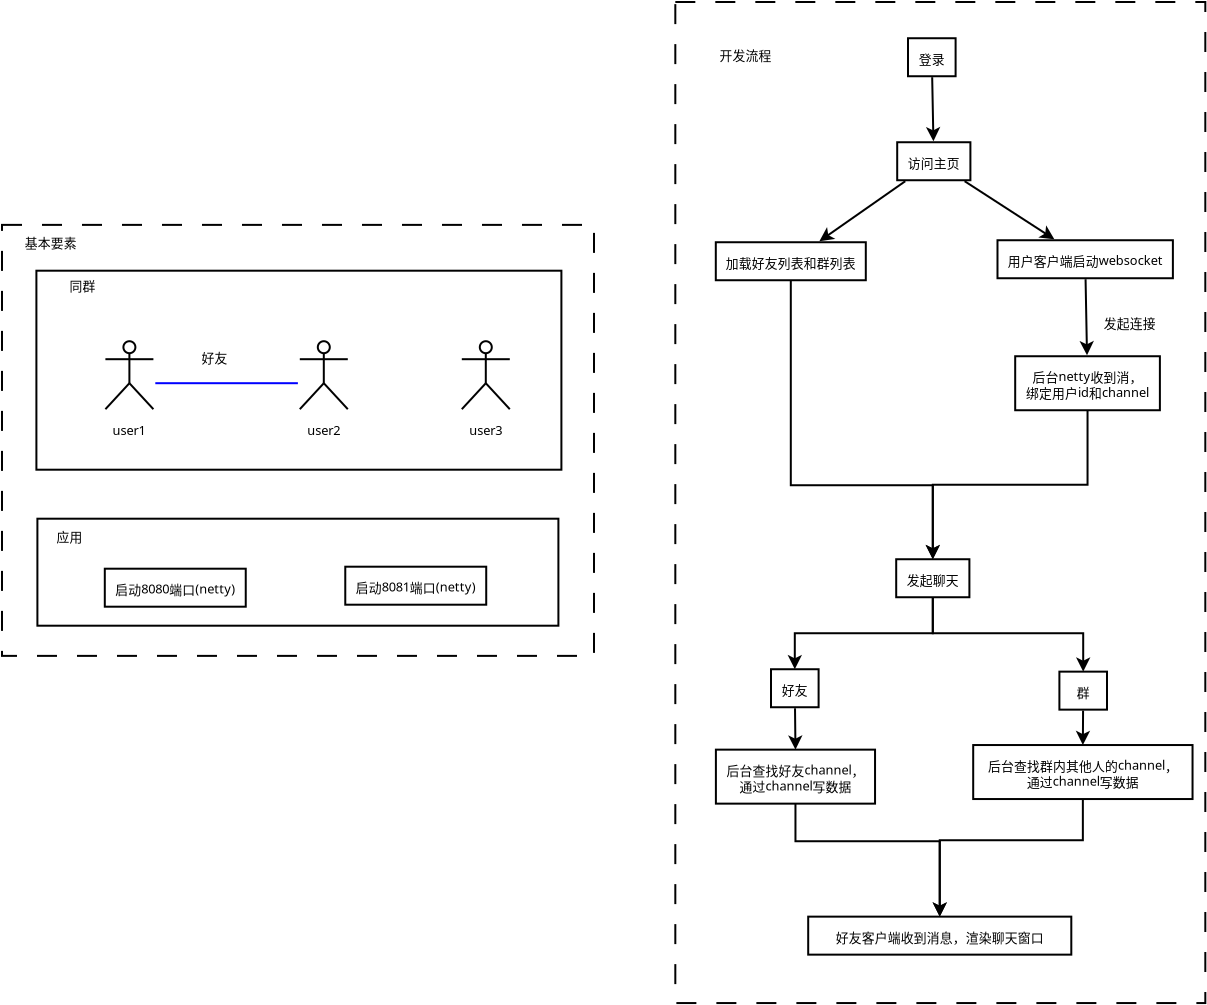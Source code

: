 <?xml version="1.0" encoding="UTF-8"?>
<dia:diagram xmlns:dia="http://www.lysator.liu.se/~alla/dia/">
  <dia:layer name="背景" visible="true" active="true">
    <dia:group>
      <dia:object type="Standard - Box" version="0" id="O0">
        <dia:attribute name="obj_pos">
          <dia:point val="14.78,3.509"/>
        </dia:attribute>
        <dia:attribute name="obj_bb">
          <dia:rectangle val="14.729,3.459;44.429,25.109"/>
        </dia:attribute>
        <dia:attribute name="elem_corner">
          <dia:point val="14.78,3.509"/>
        </dia:attribute>
        <dia:attribute name="elem_width">
          <dia:real val="29.6"/>
        </dia:attribute>
        <dia:attribute name="elem_height">
          <dia:real val="21.55"/>
        </dia:attribute>
        <dia:attribute name="border_width">
          <dia:real val="0.1"/>
        </dia:attribute>
        <dia:attribute name="show_background">
          <dia:boolean val="false"/>
        </dia:attribute>
        <dia:attribute name="line_style">
          <dia:enum val="1"/>
        </dia:attribute>
      </dia:object>
      <dia:group>
        <dia:object type="Standard - Box" version="0" id="O1">
          <dia:attribute name="obj_pos">
            <dia:point val="16.5,5.8"/>
          </dia:attribute>
          <dia:attribute name="obj_bb">
            <dia:rectangle val="16.45,5.75;42.8,15.8"/>
          </dia:attribute>
          <dia:attribute name="elem_corner">
            <dia:point val="16.5,5.8"/>
          </dia:attribute>
          <dia:attribute name="elem_width">
            <dia:real val="26.25"/>
          </dia:attribute>
          <dia:attribute name="elem_height">
            <dia:real val="9.95"/>
          </dia:attribute>
          <dia:attribute name="border_width">
            <dia:real val="0.1"/>
          </dia:attribute>
          <dia:attribute name="show_background">
            <dia:boolean val="false"/>
          </dia:attribute>
        </dia:object>
        <dia:object type="UML - Actor" version="0" id="O2">
          <dia:attribute name="obj_pos">
            <dia:point val="21.15,11.425"/>
          </dia:attribute>
          <dia:attribute name="obj_bb">
            <dia:rectangle val="19.85,8.675;22.45,14.175"/>
          </dia:attribute>
          <dia:attribute name="meta">
            <dia:composite type="dict"/>
          </dia:attribute>
          <dia:attribute name="elem_corner">
            <dia:point val="19.9,8.725"/>
          </dia:attribute>
          <dia:attribute name="elem_width">
            <dia:real val="2.5"/>
          </dia:attribute>
          <dia:attribute name="elem_height">
            <dia:real val="5.4"/>
          </dia:attribute>
          <dia:attribute name="line_width">
            <dia:real val="0.1"/>
          </dia:attribute>
          <dia:attribute name="line_colour">
            <dia:color val="#000000"/>
          </dia:attribute>
          <dia:attribute name="fill_colour">
            <dia:color val="#ffffff"/>
          </dia:attribute>
          <dia:attribute name="text">
            <dia:composite type="text">
              <dia:attribute name="string">
                <dia:string>#user1#</dia:string>
              </dia:attribute>
              <dia:attribute name="font">
                <dia:font family="sans" style="0" name="Helvetica"/>
              </dia:attribute>
              <dia:attribute name="height">
                <dia:real val="0.8"/>
              </dia:attribute>
              <dia:attribute name="pos">
                <dia:point val="21.15,13.965"/>
              </dia:attribute>
              <dia:attribute name="color">
                <dia:color val="#000000"/>
              </dia:attribute>
              <dia:attribute name="alignment">
                <dia:enum val="1"/>
              </dia:attribute>
            </dia:composite>
          </dia:attribute>
        </dia:object>
        <dia:object type="UML - Actor" version="0" id="O3">
          <dia:attribute name="obj_pos">
            <dia:point val="30.87,11.425"/>
          </dia:attribute>
          <dia:attribute name="obj_bb">
            <dia:rectangle val="29.57,8.675;32.17,14.175"/>
          </dia:attribute>
          <dia:attribute name="meta">
            <dia:composite type="dict"/>
          </dia:attribute>
          <dia:attribute name="elem_corner">
            <dia:point val="29.62,8.725"/>
          </dia:attribute>
          <dia:attribute name="elem_width">
            <dia:real val="2.5"/>
          </dia:attribute>
          <dia:attribute name="elem_height">
            <dia:real val="5.4"/>
          </dia:attribute>
          <dia:attribute name="line_width">
            <dia:real val="0.1"/>
          </dia:attribute>
          <dia:attribute name="line_colour">
            <dia:color val="#000000"/>
          </dia:attribute>
          <dia:attribute name="fill_colour">
            <dia:color val="#ffffff"/>
          </dia:attribute>
          <dia:attribute name="text">
            <dia:composite type="text">
              <dia:attribute name="string">
                <dia:string>#user2#</dia:string>
              </dia:attribute>
              <dia:attribute name="font">
                <dia:font family="sans" style="0" name="Helvetica"/>
              </dia:attribute>
              <dia:attribute name="height">
                <dia:real val="0.8"/>
              </dia:attribute>
              <dia:attribute name="pos">
                <dia:point val="30.87,13.965"/>
              </dia:attribute>
              <dia:attribute name="color">
                <dia:color val="#000000"/>
              </dia:attribute>
              <dia:attribute name="alignment">
                <dia:enum val="1"/>
              </dia:attribute>
            </dia:composite>
          </dia:attribute>
        </dia:object>
        <dia:object type="UML - Actor" version="0" id="O4">
          <dia:attribute name="obj_pos">
            <dia:point val="38.97,11.425"/>
          </dia:attribute>
          <dia:attribute name="obj_bb">
            <dia:rectangle val="37.67,8.675;40.27,14.175"/>
          </dia:attribute>
          <dia:attribute name="meta">
            <dia:composite type="dict"/>
          </dia:attribute>
          <dia:attribute name="elem_corner">
            <dia:point val="37.72,8.725"/>
          </dia:attribute>
          <dia:attribute name="elem_width">
            <dia:real val="2.5"/>
          </dia:attribute>
          <dia:attribute name="elem_height">
            <dia:real val="5.4"/>
          </dia:attribute>
          <dia:attribute name="line_width">
            <dia:real val="0.1"/>
          </dia:attribute>
          <dia:attribute name="line_colour">
            <dia:color val="#000000"/>
          </dia:attribute>
          <dia:attribute name="fill_colour">
            <dia:color val="#ffffff"/>
          </dia:attribute>
          <dia:attribute name="text">
            <dia:composite type="text">
              <dia:attribute name="string">
                <dia:string>#user3#</dia:string>
              </dia:attribute>
              <dia:attribute name="font">
                <dia:font family="sans" style="0" name="Helvetica"/>
              </dia:attribute>
              <dia:attribute name="height">
                <dia:real val="0.8"/>
              </dia:attribute>
              <dia:attribute name="pos">
                <dia:point val="38.97,13.965"/>
              </dia:attribute>
              <dia:attribute name="color">
                <dia:color val="#000000"/>
              </dia:attribute>
              <dia:attribute name="alignment">
                <dia:enum val="1"/>
              </dia:attribute>
            </dia:composite>
          </dia:attribute>
        </dia:object>
        <dia:object type="Standard - Line" version="0" id="O5">
          <dia:attribute name="obj_pos">
            <dia:point val="22.446,11.425"/>
          </dia:attribute>
          <dia:attribute name="obj_bb">
            <dia:rectangle val="22.396,11.375;29.624,11.475"/>
          </dia:attribute>
          <dia:attribute name="conn_endpoints">
            <dia:point val="22.446,11.425"/>
            <dia:point val="29.574,11.425"/>
          </dia:attribute>
          <dia:attribute name="numcp">
            <dia:int val="1"/>
          </dia:attribute>
          <dia:attribute name="line_color">
            <dia:color val="#0000ff"/>
          </dia:attribute>
          <dia:connections>
            <dia:connection handle="0" to="O2" connection="8"/>
            <dia:connection handle="1" to="O3" connection="8"/>
          </dia:connections>
        </dia:object>
        <dia:object type="Standard - Text" version="1" id="O6">
          <dia:attribute name="obj_pos">
            <dia:point val="24.75,10.4"/>
          </dia:attribute>
          <dia:attribute name="obj_bb">
            <dia:rectangle val="24.75,9.85;26.03,10.49"/>
          </dia:attribute>
          <dia:attribute name="text">
            <dia:composite type="text">
              <dia:attribute name="string">
                <dia:string>#好友#</dia:string>
              </dia:attribute>
              <dia:attribute name="font">
                <dia:font family="sans" style="0" name="Helvetica"/>
              </dia:attribute>
              <dia:attribute name="height">
                <dia:real val="0.8"/>
              </dia:attribute>
              <dia:attribute name="pos">
                <dia:point val="24.75,10.4"/>
              </dia:attribute>
              <dia:attribute name="color">
                <dia:color val="#000000"/>
              </dia:attribute>
              <dia:attribute name="alignment">
                <dia:enum val="0"/>
              </dia:attribute>
            </dia:composite>
          </dia:attribute>
          <dia:attribute name="valign">
            <dia:enum val="3"/>
          </dia:attribute>
        </dia:object>
        <dia:object type="Standard - Text" version="1" id="O7">
          <dia:attribute name="obj_pos">
            <dia:point val="18.15,6.8"/>
          </dia:attribute>
          <dia:attribute name="obj_bb">
            <dia:rectangle val="18.15,6.25;19.43,6.89"/>
          </dia:attribute>
          <dia:attribute name="text">
            <dia:composite type="text">
              <dia:attribute name="string">
                <dia:string>#同群#</dia:string>
              </dia:attribute>
              <dia:attribute name="font">
                <dia:font family="sans" style="0" name="Helvetica"/>
              </dia:attribute>
              <dia:attribute name="height">
                <dia:real val="0.8"/>
              </dia:attribute>
              <dia:attribute name="pos">
                <dia:point val="18.15,6.8"/>
              </dia:attribute>
              <dia:attribute name="color">
                <dia:color val="#000000"/>
              </dia:attribute>
              <dia:attribute name="alignment">
                <dia:enum val="0"/>
              </dia:attribute>
            </dia:composite>
          </dia:attribute>
          <dia:attribute name="valign">
            <dia:enum val="3"/>
          </dia:attribute>
        </dia:object>
        <dia:group>
          <dia:object type="Standard - Box" version="0" id="O8">
            <dia:attribute name="obj_pos">
              <dia:point val="16.55,18.2"/>
            </dia:attribute>
            <dia:attribute name="obj_bb">
              <dia:rectangle val="16.5,18.15;42.65,23.6"/>
            </dia:attribute>
            <dia:attribute name="elem_corner">
              <dia:point val="16.55,18.2"/>
            </dia:attribute>
            <dia:attribute name="elem_width">
              <dia:real val="26.05"/>
            </dia:attribute>
            <dia:attribute name="elem_height">
              <dia:real val="5.35"/>
            </dia:attribute>
            <dia:attribute name="border_width">
              <dia:real val="0.1"/>
            </dia:attribute>
            <dia:attribute name="show_background">
              <dia:boolean val="false"/>
            </dia:attribute>
          </dia:object>
          <dia:object type="Flowchart - Box" version="0" id="O9">
            <dia:attribute name="obj_pos">
              <dia:point val="19.946,20.7"/>
            </dia:attribute>
            <dia:attribute name="obj_bb">
              <dia:rectangle val="19.896,20.65;26.991,22.65"/>
            </dia:attribute>
            <dia:attribute name="elem_corner">
              <dia:point val="19.946,20.7"/>
            </dia:attribute>
            <dia:attribute name="elem_width">
              <dia:real val="6.995"/>
            </dia:attribute>
            <dia:attribute name="elem_height">
              <dia:real val="1.9"/>
            </dia:attribute>
            <dia:attribute name="show_background">
              <dia:boolean val="true"/>
            </dia:attribute>
            <dia:attribute name="padding">
              <dia:real val="0.5"/>
            </dia:attribute>
            <dia:attribute name="text">
              <dia:composite type="text">
                <dia:attribute name="string">
                  <dia:string>#启动8080端口(netty)#</dia:string>
                </dia:attribute>
                <dia:attribute name="font">
                  <dia:font family="sans" style="0" name="Helvetica"/>
                </dia:attribute>
                <dia:attribute name="height">
                  <dia:real val="0.8"/>
                </dia:attribute>
                <dia:attribute name="pos">
                  <dia:point val="23.444,21.89"/>
                </dia:attribute>
                <dia:attribute name="color">
                  <dia:color val="#000000"/>
                </dia:attribute>
                <dia:attribute name="alignment">
                  <dia:enum val="1"/>
                </dia:attribute>
              </dia:composite>
            </dia:attribute>
          </dia:object>
          <dia:object type="Flowchart - Box" version="0" id="O10">
            <dia:attribute name="obj_pos">
              <dia:point val="31.97,20.6"/>
            </dia:attribute>
            <dia:attribute name="obj_bb">
              <dia:rectangle val="31.92,20.55;39.015,22.55"/>
            </dia:attribute>
            <dia:attribute name="elem_corner">
              <dia:point val="31.97,20.6"/>
            </dia:attribute>
            <dia:attribute name="elem_width">
              <dia:real val="6.995"/>
            </dia:attribute>
            <dia:attribute name="elem_height">
              <dia:real val="1.9"/>
            </dia:attribute>
            <dia:attribute name="show_background">
              <dia:boolean val="true"/>
            </dia:attribute>
            <dia:attribute name="padding">
              <dia:real val="0.5"/>
            </dia:attribute>
            <dia:attribute name="text">
              <dia:composite type="text">
                <dia:attribute name="string">
                  <dia:string>#启动8081端口(netty)#</dia:string>
                </dia:attribute>
                <dia:attribute name="font">
                  <dia:font family="sans" style="0" name="Helvetica"/>
                </dia:attribute>
                <dia:attribute name="height">
                  <dia:real val="0.8"/>
                </dia:attribute>
                <dia:attribute name="pos">
                  <dia:point val="35.468,21.79"/>
                </dia:attribute>
                <dia:attribute name="color">
                  <dia:color val="#000000"/>
                </dia:attribute>
                <dia:attribute name="alignment">
                  <dia:enum val="1"/>
                </dia:attribute>
              </dia:composite>
            </dia:attribute>
          </dia:object>
          <dia:object type="Standard - Text" version="1" id="O11">
            <dia:attribute name="obj_pos">
              <dia:point val="17.5,19.35"/>
            </dia:attribute>
            <dia:attribute name="obj_bb">
              <dia:rectangle val="17.5,18.8;18.78,19.44"/>
            </dia:attribute>
            <dia:attribute name="text">
              <dia:composite type="text">
                <dia:attribute name="string">
                  <dia:string>#应用#</dia:string>
                </dia:attribute>
                <dia:attribute name="font">
                  <dia:font family="sans" style="0" name="Helvetica"/>
                </dia:attribute>
                <dia:attribute name="height">
                  <dia:real val="0.8"/>
                </dia:attribute>
                <dia:attribute name="pos">
                  <dia:point val="17.5,19.35"/>
                </dia:attribute>
                <dia:attribute name="color">
                  <dia:color val="#000000"/>
                </dia:attribute>
                <dia:attribute name="alignment">
                  <dia:enum val="0"/>
                </dia:attribute>
              </dia:composite>
            </dia:attribute>
            <dia:attribute name="valign">
              <dia:enum val="3"/>
            </dia:attribute>
          </dia:object>
        </dia:group>
        <dia:object type="Standard - Text" version="1" id="O12">
          <dia:attribute name="obj_pos">
            <dia:point val="15.92,4.65"/>
          </dia:attribute>
          <dia:attribute name="obj_bb">
            <dia:rectangle val="15.92,4.1;18.48,4.74"/>
          </dia:attribute>
          <dia:attribute name="text">
            <dia:composite type="text">
              <dia:attribute name="string">
                <dia:string>#基本要素#</dia:string>
              </dia:attribute>
              <dia:attribute name="font">
                <dia:font family="sans" style="0" name="Helvetica"/>
              </dia:attribute>
              <dia:attribute name="height">
                <dia:real val="0.8"/>
              </dia:attribute>
              <dia:attribute name="pos">
                <dia:point val="15.92,4.65"/>
              </dia:attribute>
              <dia:attribute name="color">
                <dia:color val="#000000"/>
              </dia:attribute>
              <dia:attribute name="alignment">
                <dia:enum val="0"/>
              </dia:attribute>
            </dia:composite>
          </dia:attribute>
          <dia:attribute name="valign">
            <dia:enum val="3"/>
          </dia:attribute>
        </dia:object>
      </dia:group>
    </dia:group>
    <dia:group>
      <dia:object type="Standard - Box" version="0" id="O13">
        <dia:attribute name="obj_pos">
          <dia:point val="48.446,-7.635"/>
        </dia:attribute>
        <dia:attribute name="obj_bb">
          <dia:rectangle val="48.396,-7.685;74.996,42.468"/>
        </dia:attribute>
        <dia:attribute name="elem_corner">
          <dia:point val="48.446,-7.635"/>
        </dia:attribute>
        <dia:attribute name="elem_width">
          <dia:real val="26.5"/>
        </dia:attribute>
        <dia:attribute name="elem_height">
          <dia:real val="50.053"/>
        </dia:attribute>
        <dia:attribute name="border_width">
          <dia:real val="0.1"/>
        </dia:attribute>
        <dia:attribute name="show_background">
          <dia:boolean val="true"/>
        </dia:attribute>
        <dia:attribute name="line_style">
          <dia:enum val="1"/>
        </dia:attribute>
      </dia:object>
      <dia:group>
        <dia:object type="Flowchart - Box" version="0" id="O14">
          <dia:attribute name="obj_pos">
            <dia:point val="60.08,-5.823"/>
          </dia:attribute>
          <dia:attribute name="obj_bb">
            <dia:rectangle val="60.03,-5.873;62.51,-3.873"/>
          </dia:attribute>
          <dia:attribute name="elem_corner">
            <dia:point val="60.08,-5.823"/>
          </dia:attribute>
          <dia:attribute name="elem_width">
            <dia:real val="2.38"/>
          </dia:attribute>
          <dia:attribute name="elem_height">
            <dia:real val="1.9"/>
          </dia:attribute>
          <dia:attribute name="show_background">
            <dia:boolean val="true"/>
          </dia:attribute>
          <dia:attribute name="padding">
            <dia:real val="0.5"/>
          </dia:attribute>
          <dia:attribute name="text">
            <dia:composite type="text">
              <dia:attribute name="string">
                <dia:string>#登录#</dia:string>
              </dia:attribute>
              <dia:attribute name="font">
                <dia:font family="sans" style="0" name="Helvetica"/>
              </dia:attribute>
              <dia:attribute name="height">
                <dia:real val="0.8"/>
              </dia:attribute>
              <dia:attribute name="pos">
                <dia:point val="61.27,-4.723"/>
              </dia:attribute>
              <dia:attribute name="color">
                <dia:color val="#000000"/>
              </dia:attribute>
              <dia:attribute name="alignment">
                <dia:enum val="1"/>
              </dia:attribute>
            </dia:composite>
          </dia:attribute>
        </dia:object>
        <dia:object type="Flowchart - Box" version="0" id="O15">
          <dia:attribute name="obj_pos">
            <dia:point val="59.54,-0.623"/>
          </dia:attribute>
          <dia:attribute name="obj_bb">
            <dia:rectangle val="59.49,-0.673;63.25,1.327"/>
          </dia:attribute>
          <dia:attribute name="elem_corner">
            <dia:point val="59.54,-0.623"/>
          </dia:attribute>
          <dia:attribute name="elem_width">
            <dia:real val="3.66"/>
          </dia:attribute>
          <dia:attribute name="elem_height">
            <dia:real val="1.9"/>
          </dia:attribute>
          <dia:attribute name="show_background">
            <dia:boolean val="true"/>
          </dia:attribute>
          <dia:attribute name="padding">
            <dia:real val="0.5"/>
          </dia:attribute>
          <dia:attribute name="text">
            <dia:composite type="text">
              <dia:attribute name="string">
                <dia:string>#访问主页#</dia:string>
              </dia:attribute>
              <dia:attribute name="font">
                <dia:font family="sans" style="0" name="Helvetica"/>
              </dia:attribute>
              <dia:attribute name="height">
                <dia:real val="0.8"/>
              </dia:attribute>
              <dia:attribute name="pos">
                <dia:point val="61.37,0.477"/>
              </dia:attribute>
              <dia:attribute name="color">
                <dia:color val="#000000"/>
              </dia:attribute>
              <dia:attribute name="alignment">
                <dia:enum val="1"/>
              </dia:attribute>
            </dia:composite>
          </dia:attribute>
        </dia:object>
        <dia:object type="Standard - Line" version="0" id="O16">
          <dia:attribute name="obj_pos">
            <dia:point val="61.289,-3.875"/>
          </dia:attribute>
          <dia:attribute name="obj_bb">
            <dia:rectangle val="60.977,-3.926;61.701,-0.559"/>
          </dia:attribute>
          <dia:attribute name="conn_endpoints">
            <dia:point val="61.289,-3.875"/>
            <dia:point val="61.351,-0.671"/>
          </dia:attribute>
          <dia:attribute name="numcp">
            <dia:int val="1"/>
          </dia:attribute>
          <dia:attribute name="end_arrow">
            <dia:enum val="22"/>
          </dia:attribute>
          <dia:attribute name="end_arrow_length">
            <dia:real val="0.5"/>
          </dia:attribute>
          <dia:attribute name="end_arrow_width">
            <dia:real val="0.5"/>
          </dia:attribute>
          <dia:connections>
            <dia:connection handle="0" to="O14" connection="16"/>
            <dia:connection handle="1" to="O15" connection="16"/>
          </dia:connections>
        </dia:object>
        <dia:object type="Flowchart - Box" version="0" id="O17">
          <dia:attribute name="obj_pos">
            <dia:point val="50.47,4.377"/>
          </dia:attribute>
          <dia:attribute name="obj_bb">
            <dia:rectangle val="50.42,4.327;58.02,6.327"/>
          </dia:attribute>
          <dia:attribute name="elem_corner">
            <dia:point val="50.47,4.377"/>
          </dia:attribute>
          <dia:attribute name="elem_width">
            <dia:real val="7.5"/>
          </dia:attribute>
          <dia:attribute name="elem_height">
            <dia:real val="1.9"/>
          </dia:attribute>
          <dia:attribute name="show_background">
            <dia:boolean val="true"/>
          </dia:attribute>
          <dia:attribute name="padding">
            <dia:real val="0.5"/>
          </dia:attribute>
          <dia:attribute name="text">
            <dia:composite type="text">
              <dia:attribute name="string">
                <dia:string>#加载好友列表和群列表#</dia:string>
              </dia:attribute>
              <dia:attribute name="font">
                <dia:font family="sans" style="0" name="Helvetica"/>
              </dia:attribute>
              <dia:attribute name="height">
                <dia:real val="0.8"/>
              </dia:attribute>
              <dia:attribute name="pos">
                <dia:point val="54.22,5.477"/>
              </dia:attribute>
              <dia:attribute name="color">
                <dia:color val="#000000"/>
              </dia:attribute>
              <dia:attribute name="alignment">
                <dia:enum val="1"/>
              </dia:attribute>
            </dia:composite>
          </dia:attribute>
        </dia:object>
        <dia:object type="Standard - Line" version="0" id="O18">
          <dia:attribute name="obj_pos">
            <dia:point val="59.942,1.325"/>
          </dia:attribute>
          <dia:attribute name="obj_bb">
            <dia:rectangle val="55.556,1.256;60.011,4.398"/>
          </dia:attribute>
          <dia:attribute name="conn_endpoints">
            <dia:point val="59.942,1.325"/>
            <dia:point val="55.648,4.328"/>
          </dia:attribute>
          <dia:attribute name="numcp">
            <dia:int val="1"/>
          </dia:attribute>
          <dia:attribute name="end_arrow">
            <dia:enum val="22"/>
          </dia:attribute>
          <dia:attribute name="end_arrow_length">
            <dia:real val="0.5"/>
          </dia:attribute>
          <dia:attribute name="end_arrow_width">
            <dia:real val="0.5"/>
          </dia:attribute>
          <dia:connections>
            <dia:connection handle="0" to="O15" connection="16"/>
            <dia:connection handle="1" to="O17" connection="16"/>
          </dia:connections>
        </dia:object>
        <dia:object type="Flowchart - Box" version="0" id="O19">
          <dia:attribute name="obj_pos">
            <dia:point val="64.666,4.277"/>
          </dia:attribute>
          <dia:attribute name="obj_bb">
            <dia:rectangle val="64.616,4.227;73.263,6.227"/>
          </dia:attribute>
          <dia:attribute name="elem_corner">
            <dia:point val="64.666,4.277"/>
          </dia:attribute>
          <dia:attribute name="elem_width">
            <dia:real val="8.547"/>
          </dia:attribute>
          <dia:attribute name="elem_height">
            <dia:real val="1.9"/>
          </dia:attribute>
          <dia:attribute name="show_background">
            <dia:boolean val="true"/>
          </dia:attribute>
          <dia:attribute name="padding">
            <dia:real val="0.5"/>
          </dia:attribute>
          <dia:attribute name="text">
            <dia:composite type="text">
              <dia:attribute name="string">
                <dia:string>#用户客户端启动websocket#</dia:string>
              </dia:attribute>
              <dia:attribute name="font">
                <dia:font family="sans" style="0" name="Helvetica"/>
              </dia:attribute>
              <dia:attribute name="height">
                <dia:real val="0.8"/>
              </dia:attribute>
              <dia:attribute name="pos">
                <dia:point val="68.94,5.467"/>
              </dia:attribute>
              <dia:attribute name="color">
                <dia:color val="#000000"/>
              </dia:attribute>
              <dia:attribute name="alignment">
                <dia:enum val="1"/>
              </dia:attribute>
            </dia:composite>
          </dia:attribute>
        </dia:object>
        <dia:object type="Standard - Line" version="0" id="O20">
          <dia:attribute name="obj_pos">
            <dia:point val="62.911,1.324"/>
          </dia:attribute>
          <dia:attribute name="obj_bb">
            <dia:rectangle val="62.842,1.255;67.492,4.298"/>
          </dia:attribute>
          <dia:attribute name="conn_endpoints">
            <dia:point val="62.911,1.324"/>
            <dia:point val="67.398,4.229"/>
          </dia:attribute>
          <dia:attribute name="numcp">
            <dia:int val="1"/>
          </dia:attribute>
          <dia:attribute name="end_arrow">
            <dia:enum val="22"/>
          </dia:attribute>
          <dia:attribute name="end_arrow_length">
            <dia:real val="0.5"/>
          </dia:attribute>
          <dia:attribute name="end_arrow_width">
            <dia:real val="0.5"/>
          </dia:attribute>
          <dia:connections>
            <dia:connection handle="0" to="O15" connection="16"/>
            <dia:connection handle="1" to="O19" connection="16"/>
          </dia:connections>
        </dia:object>
        <dia:object type="Flowchart - Box" version="0" id="O21">
          <dia:attribute name="obj_pos">
            <dia:point val="65.562,10.077"/>
          </dia:attribute>
          <dia:attribute name="obj_bb">
            <dia:rectangle val="65.512,10.027;72.602,12.827"/>
          </dia:attribute>
          <dia:attribute name="elem_corner">
            <dia:point val="65.562,10.077"/>
          </dia:attribute>
          <dia:attribute name="elem_width">
            <dia:real val="6.99"/>
          </dia:attribute>
          <dia:attribute name="elem_height">
            <dia:real val="2.7"/>
          </dia:attribute>
          <dia:attribute name="show_background">
            <dia:boolean val="true"/>
          </dia:attribute>
          <dia:attribute name="padding">
            <dia:real val="0.5"/>
          </dia:attribute>
          <dia:attribute name="text">
            <dia:composite type="text">
              <dia:attribute name="string">
                <dia:string>#后台netty收到消，
绑定用户id和channel#</dia:string>
              </dia:attribute>
              <dia:attribute name="font">
                <dia:font family="sans" style="0" name="Helvetica"/>
              </dia:attribute>
              <dia:attribute name="height">
                <dia:real val="0.8"/>
              </dia:attribute>
              <dia:attribute name="pos">
                <dia:point val="69.057,11.267"/>
              </dia:attribute>
              <dia:attribute name="color">
                <dia:color val="#000000"/>
              </dia:attribute>
              <dia:attribute name="alignment">
                <dia:enum val="1"/>
              </dia:attribute>
            </dia:composite>
          </dia:attribute>
        </dia:object>
        <dia:object type="Standard - Line" version="0" id="O22">
          <dia:attribute name="obj_pos">
            <dia:point val="68.959,6.227"/>
          </dia:attribute>
          <dia:attribute name="obj_bb">
            <dia:rectangle val="68.657,6.176;69.381,10.139"/>
          </dia:attribute>
          <dia:attribute name="conn_endpoints">
            <dia:point val="68.959,6.227"/>
            <dia:point val="69.031,10.027"/>
          </dia:attribute>
          <dia:attribute name="numcp">
            <dia:int val="1"/>
          </dia:attribute>
          <dia:attribute name="end_arrow">
            <dia:enum val="22"/>
          </dia:attribute>
          <dia:attribute name="end_arrow_length">
            <dia:real val="0.5"/>
          </dia:attribute>
          <dia:attribute name="end_arrow_width">
            <dia:real val="0.5"/>
          </dia:attribute>
          <dia:connections>
            <dia:connection handle="0" to="O19" connection="16"/>
            <dia:connection handle="1" to="O21" connection="16"/>
          </dia:connections>
        </dia:object>
        <dia:object type="Standard - Text" version="1" id="O23">
          <dia:attribute name="obj_pos">
            <dia:point val="69.87,8.677"/>
          </dia:attribute>
          <dia:attribute name="obj_bb">
            <dia:rectangle val="69.87,8.127;72.43,8.767"/>
          </dia:attribute>
          <dia:attribute name="text">
            <dia:composite type="text">
              <dia:attribute name="string">
                <dia:string>#发起连接#</dia:string>
              </dia:attribute>
              <dia:attribute name="font">
                <dia:font family="sans" style="0" name="Helvetica"/>
              </dia:attribute>
              <dia:attribute name="height">
                <dia:real val="0.8"/>
              </dia:attribute>
              <dia:attribute name="pos">
                <dia:point val="69.87,8.677"/>
              </dia:attribute>
              <dia:attribute name="color">
                <dia:color val="#000000"/>
              </dia:attribute>
              <dia:attribute name="alignment">
                <dia:enum val="0"/>
              </dia:attribute>
            </dia:composite>
          </dia:attribute>
          <dia:attribute name="valign">
            <dia:enum val="3"/>
          </dia:attribute>
        </dia:object>
        <dia:object type="Flowchart - Box" version="0" id="O24">
          <dia:attribute name="obj_pos">
            <dia:point val="59.49,20.227"/>
          </dia:attribute>
          <dia:attribute name="obj_bb">
            <dia:rectangle val="59.44,20.177;63.2,22.177"/>
          </dia:attribute>
          <dia:attribute name="elem_corner">
            <dia:point val="59.49,20.227"/>
          </dia:attribute>
          <dia:attribute name="elem_width">
            <dia:real val="3.66"/>
          </dia:attribute>
          <dia:attribute name="elem_height">
            <dia:real val="1.9"/>
          </dia:attribute>
          <dia:attribute name="show_background">
            <dia:boolean val="true"/>
          </dia:attribute>
          <dia:attribute name="padding">
            <dia:real val="0.5"/>
          </dia:attribute>
          <dia:attribute name="text">
            <dia:composite type="text">
              <dia:attribute name="string">
                <dia:string>#发起聊天#</dia:string>
              </dia:attribute>
              <dia:attribute name="font">
                <dia:font family="sans" style="0" name="Helvetica"/>
              </dia:attribute>
              <dia:attribute name="height">
                <dia:real val="0.8"/>
              </dia:attribute>
              <dia:attribute name="pos">
                <dia:point val="61.32,21.327"/>
              </dia:attribute>
              <dia:attribute name="color">
                <dia:color val="#000000"/>
              </dia:attribute>
              <dia:attribute name="alignment">
                <dia:enum val="1"/>
              </dia:attribute>
            </dia:composite>
          </dia:attribute>
        </dia:object>
        <dia:object type="Standard - ZigZagLine" version="1" id="O25">
          <dia:attribute name="obj_pos">
            <dia:point val="54.22,6.277"/>
          </dia:attribute>
          <dia:attribute name="obj_bb">
            <dia:rectangle val="54.17,6.227;61.682,20.339"/>
          </dia:attribute>
          <dia:attribute name="orth_points">
            <dia:point val="54.22,6.277"/>
            <dia:point val="54.22,16.527"/>
            <dia:point val="61.32,16.527"/>
            <dia:point val="61.32,20.227"/>
          </dia:attribute>
          <dia:attribute name="orth_orient">
            <dia:enum val="1"/>
            <dia:enum val="0"/>
            <dia:enum val="1"/>
          </dia:attribute>
          <dia:attribute name="autorouting">
            <dia:boolean val="false"/>
          </dia:attribute>
          <dia:attribute name="end_arrow">
            <dia:enum val="22"/>
          </dia:attribute>
          <dia:attribute name="end_arrow_length">
            <dia:real val="0.5"/>
          </dia:attribute>
          <dia:attribute name="end_arrow_width">
            <dia:real val="0.5"/>
          </dia:attribute>
          <dia:connections>
            <dia:connection handle="0" to="O17" connection="13"/>
            <dia:connection handle="1" to="O24" connection="2"/>
          </dia:connections>
        </dia:object>
        <dia:object type="Standard - ZigZagLine" version="1" id="O26">
          <dia:attribute name="obj_pos">
            <dia:point val="69.057,12.777"/>
          </dia:attribute>
          <dia:attribute name="obj_bb">
            <dia:rectangle val="60.958,12.727;69.107,20.339"/>
          </dia:attribute>
          <dia:attribute name="orth_points">
            <dia:point val="69.057,12.777"/>
            <dia:point val="69.057,16.502"/>
            <dia:point val="61.32,16.502"/>
            <dia:point val="61.32,20.227"/>
          </dia:attribute>
          <dia:attribute name="orth_orient">
            <dia:enum val="1"/>
            <dia:enum val="0"/>
            <dia:enum val="1"/>
          </dia:attribute>
          <dia:attribute name="autorouting">
            <dia:boolean val="true"/>
          </dia:attribute>
          <dia:attribute name="end_arrow">
            <dia:enum val="22"/>
          </dia:attribute>
          <dia:attribute name="end_arrow_length">
            <dia:real val="0.5"/>
          </dia:attribute>
          <dia:attribute name="end_arrow_width">
            <dia:real val="0.5"/>
          </dia:attribute>
          <dia:connections>
            <dia:connection handle="0" to="O21" connection="13"/>
            <dia:connection handle="1" to="O24" connection="2"/>
          </dia:connections>
        </dia:object>
        <dia:object type="Flowchart - Box" version="0" id="O27">
          <dia:attribute name="obj_pos">
            <dia:point val="53.23,25.727"/>
          </dia:attribute>
          <dia:attribute name="obj_bb">
            <dia:rectangle val="53.18,25.677;55.66,27.677"/>
          </dia:attribute>
          <dia:attribute name="elem_corner">
            <dia:point val="53.23,25.727"/>
          </dia:attribute>
          <dia:attribute name="elem_width">
            <dia:real val="2.38"/>
          </dia:attribute>
          <dia:attribute name="elem_height">
            <dia:real val="1.9"/>
          </dia:attribute>
          <dia:attribute name="show_background">
            <dia:boolean val="true"/>
          </dia:attribute>
          <dia:attribute name="padding">
            <dia:real val="0.5"/>
          </dia:attribute>
          <dia:attribute name="text">
            <dia:composite type="text">
              <dia:attribute name="string">
                <dia:string>#好友#</dia:string>
              </dia:attribute>
              <dia:attribute name="font">
                <dia:font family="sans" style="0" name="Helvetica"/>
              </dia:attribute>
              <dia:attribute name="height">
                <dia:real val="0.8"/>
              </dia:attribute>
              <dia:attribute name="pos">
                <dia:point val="54.42,26.827"/>
              </dia:attribute>
              <dia:attribute name="color">
                <dia:color val="#000000"/>
              </dia:attribute>
              <dia:attribute name="alignment">
                <dia:enum val="1"/>
              </dia:attribute>
            </dia:composite>
          </dia:attribute>
        </dia:object>
        <dia:object type="Standard - ZigZagLine" version="1" id="O28">
          <dia:attribute name="obj_pos">
            <dia:point val="61.32,22.127"/>
          </dia:attribute>
          <dia:attribute name="obj_bb">
            <dia:rectangle val="54.058,22.077;61.37,25.839"/>
          </dia:attribute>
          <dia:attribute name="orth_points">
            <dia:point val="61.32,22.127"/>
            <dia:point val="61.32,23.927"/>
            <dia:point val="54.42,23.927"/>
            <dia:point val="54.42,25.727"/>
          </dia:attribute>
          <dia:attribute name="orth_orient">
            <dia:enum val="1"/>
            <dia:enum val="0"/>
            <dia:enum val="1"/>
          </dia:attribute>
          <dia:attribute name="autorouting">
            <dia:boolean val="true"/>
          </dia:attribute>
          <dia:attribute name="end_arrow">
            <dia:enum val="22"/>
          </dia:attribute>
          <dia:attribute name="end_arrow_length">
            <dia:real val="0.5"/>
          </dia:attribute>
          <dia:attribute name="end_arrow_width">
            <dia:real val="0.5"/>
          </dia:attribute>
          <dia:connections>
            <dia:connection handle="0" to="O24" connection="13"/>
            <dia:connection handle="1" to="O27" connection="2"/>
          </dia:connections>
        </dia:object>
        <dia:object type="Flowchart - Box" version="0" id="O29">
          <dia:attribute name="obj_pos">
            <dia:point val="50.57,29.747"/>
          </dia:attribute>
          <dia:attribute name="obj_bb">
            <dia:rectangle val="50.52,29.697;58.387,32.497"/>
          </dia:attribute>
          <dia:attribute name="elem_corner">
            <dia:point val="50.57,29.747"/>
          </dia:attribute>
          <dia:attribute name="elem_width">
            <dia:real val="7.767"/>
          </dia:attribute>
          <dia:attribute name="elem_height">
            <dia:real val="2.7"/>
          </dia:attribute>
          <dia:attribute name="show_background">
            <dia:boolean val="true"/>
          </dia:attribute>
          <dia:attribute name="padding">
            <dia:real val="0.5"/>
          </dia:attribute>
          <dia:attribute name="text">
            <dia:composite type="text">
              <dia:attribute name="string">
                <dia:string>#后台查找好友channel，
通过channel写数据#</dia:string>
              </dia:attribute>
              <dia:attribute name="font">
                <dia:font family="sans" style="0" name="Helvetica"/>
              </dia:attribute>
              <dia:attribute name="height">
                <dia:real val="0.8"/>
              </dia:attribute>
              <dia:attribute name="pos">
                <dia:point val="54.453,30.937"/>
              </dia:attribute>
              <dia:attribute name="color">
                <dia:color val="#000000"/>
              </dia:attribute>
              <dia:attribute name="alignment">
                <dia:enum val="1"/>
              </dia:attribute>
            </dia:composite>
          </dia:attribute>
        </dia:object>
        <dia:object type="Standard - Line" version="0" id="O30">
          <dia:attribute name="obj_pos">
            <dia:point val="54.431,27.677"/>
          </dia:attribute>
          <dia:attribute name="obj_bb">
            <dia:rectangle val="54.085,27.626;54.809,29.859"/>
          </dia:attribute>
          <dia:attribute name="conn_endpoints">
            <dia:point val="54.431,27.677"/>
            <dia:point val="54.453,29.747"/>
          </dia:attribute>
          <dia:attribute name="numcp">
            <dia:int val="1"/>
          </dia:attribute>
          <dia:attribute name="end_arrow">
            <dia:enum val="22"/>
          </dia:attribute>
          <dia:attribute name="end_arrow_length">
            <dia:real val="0.5"/>
          </dia:attribute>
          <dia:attribute name="end_arrow_width">
            <dia:real val="0.5"/>
          </dia:attribute>
          <dia:connections>
            <dia:connection handle="0" to="O27" connection="16"/>
            <dia:connection handle="1" to="O29" connection="2"/>
          </dia:connections>
        </dia:object>
        <dia:object type="Flowchart - Box" version="0" id="O31">
          <dia:attribute name="obj_pos">
            <dia:point val="55.09,38.097"/>
          </dia:attribute>
          <dia:attribute name="obj_bb">
            <dia:rectangle val="55.04,38.047;68.295,40.047"/>
          </dia:attribute>
          <dia:attribute name="elem_corner">
            <dia:point val="55.09,38.097"/>
          </dia:attribute>
          <dia:attribute name="elem_width">
            <dia:real val="13.155"/>
          </dia:attribute>
          <dia:attribute name="elem_height">
            <dia:real val="1.9"/>
          </dia:attribute>
          <dia:attribute name="show_background">
            <dia:boolean val="true"/>
          </dia:attribute>
          <dia:attribute name="padding">
            <dia:real val="0.5"/>
          </dia:attribute>
          <dia:attribute name="text">
            <dia:composite type="text">
              <dia:attribute name="string">
                <dia:string>#好友客户端收到消息，渲染聊天窗口#</dia:string>
              </dia:attribute>
              <dia:attribute name="font">
                <dia:font family="sans" style="0" name="Helvetica"/>
              </dia:attribute>
              <dia:attribute name="height">
                <dia:real val="0.8"/>
              </dia:attribute>
              <dia:attribute name="pos">
                <dia:point val="61.667,39.197"/>
              </dia:attribute>
              <dia:attribute name="color">
                <dia:color val="#000000"/>
              </dia:attribute>
              <dia:attribute name="alignment">
                <dia:enum val="1"/>
              </dia:attribute>
            </dia:composite>
          </dia:attribute>
        </dia:object>
        <dia:object type="Standard - ZigZagLine" version="1" id="O32">
          <dia:attribute name="obj_pos">
            <dia:point val="54.453,32.447"/>
          </dia:attribute>
          <dia:attribute name="obj_bb">
            <dia:rectangle val="54.404,32.397;62.029,38.209"/>
          </dia:attribute>
          <dia:attribute name="orth_points">
            <dia:point val="54.453,32.447"/>
            <dia:point val="54.453,34.327"/>
            <dia:point val="61.667,34.327"/>
            <dia:point val="61.667,38.097"/>
          </dia:attribute>
          <dia:attribute name="orth_orient">
            <dia:enum val="1"/>
            <dia:enum val="0"/>
            <dia:enum val="1"/>
          </dia:attribute>
          <dia:attribute name="autorouting">
            <dia:boolean val="false"/>
          </dia:attribute>
          <dia:attribute name="end_arrow">
            <dia:enum val="22"/>
          </dia:attribute>
          <dia:attribute name="end_arrow_length">
            <dia:real val="0.5"/>
          </dia:attribute>
          <dia:attribute name="end_arrow_width">
            <dia:real val="0.5"/>
          </dia:attribute>
          <dia:connections>
            <dia:connection handle="0" to="O29" connection="13"/>
            <dia:connection handle="1" to="O31" connection="2"/>
          </dia:connections>
        </dia:object>
        <dia:object type="Flowchart - Box" version="0" id="O33">
          <dia:attribute name="obj_pos">
            <dia:point val="67.65,25.847"/>
          </dia:attribute>
          <dia:attribute name="obj_bb">
            <dia:rectangle val="67.6,25.797;70.08,27.797"/>
          </dia:attribute>
          <dia:attribute name="elem_corner">
            <dia:point val="67.65,25.847"/>
          </dia:attribute>
          <dia:attribute name="elem_width">
            <dia:real val="2.38"/>
          </dia:attribute>
          <dia:attribute name="elem_height">
            <dia:real val="1.9"/>
          </dia:attribute>
          <dia:attribute name="show_background">
            <dia:boolean val="true"/>
          </dia:attribute>
          <dia:attribute name="padding">
            <dia:real val="0.5"/>
          </dia:attribute>
          <dia:attribute name="text">
            <dia:composite type="text">
              <dia:attribute name="string">
                <dia:string>#群#</dia:string>
              </dia:attribute>
              <dia:attribute name="font">
                <dia:font family="sans" style="0" name="Helvetica"/>
              </dia:attribute>
              <dia:attribute name="height">
                <dia:real val="0.8"/>
              </dia:attribute>
              <dia:attribute name="pos">
                <dia:point val="68.84,26.947"/>
              </dia:attribute>
              <dia:attribute name="color">
                <dia:color val="#000000"/>
              </dia:attribute>
              <dia:attribute name="alignment">
                <dia:enum val="1"/>
              </dia:attribute>
            </dia:composite>
          </dia:attribute>
        </dia:object>
        <dia:object type="Standard - ZigZagLine" version="1" id="O34">
          <dia:attribute name="obj_pos">
            <dia:point val="61.32,22.127"/>
          </dia:attribute>
          <dia:attribute name="obj_bb">
            <dia:rectangle val="61.27,22.077;69.202,25.959"/>
          </dia:attribute>
          <dia:attribute name="orth_points">
            <dia:point val="61.32,22.127"/>
            <dia:point val="61.32,23.927"/>
            <dia:point val="68.84,23.927"/>
            <dia:point val="68.84,25.847"/>
          </dia:attribute>
          <dia:attribute name="orth_orient">
            <dia:enum val="1"/>
            <dia:enum val="0"/>
            <dia:enum val="1"/>
          </dia:attribute>
          <dia:attribute name="autorouting">
            <dia:boolean val="false"/>
          </dia:attribute>
          <dia:attribute name="end_arrow">
            <dia:enum val="22"/>
          </dia:attribute>
          <dia:attribute name="end_arrow_length">
            <dia:real val="0.5"/>
          </dia:attribute>
          <dia:attribute name="end_arrow_width">
            <dia:real val="0.5"/>
          </dia:attribute>
          <dia:connections>
            <dia:connection handle="0" to="O24" connection="13"/>
            <dia:connection handle="1" to="O33" connection="2"/>
          </dia:connections>
        </dia:object>
        <dia:object type="Flowchart - Box" version="0" id="O35">
          <dia:attribute name="obj_pos">
            <dia:point val="63.34,29.517"/>
          </dia:attribute>
          <dia:attribute name="obj_bb">
            <dia:rectangle val="63.29,29.467;74.357,32.267"/>
          </dia:attribute>
          <dia:attribute name="elem_corner">
            <dia:point val="63.34,29.517"/>
          </dia:attribute>
          <dia:attribute name="elem_width">
            <dia:real val="10.967"/>
          </dia:attribute>
          <dia:attribute name="elem_height">
            <dia:real val="2.7"/>
          </dia:attribute>
          <dia:attribute name="show_background">
            <dia:boolean val="true"/>
          </dia:attribute>
          <dia:attribute name="padding">
            <dia:real val="0.5"/>
          </dia:attribute>
          <dia:attribute name="text">
            <dia:composite type="text">
              <dia:attribute name="string">
                <dia:string>#后台查找群内其他人的channel，
通过channel写数据#</dia:string>
              </dia:attribute>
              <dia:attribute name="font">
                <dia:font family="sans" style="0" name="Helvetica"/>
              </dia:attribute>
              <dia:attribute name="height">
                <dia:real val="0.8"/>
              </dia:attribute>
              <dia:attribute name="pos">
                <dia:point val="68.823,30.707"/>
              </dia:attribute>
              <dia:attribute name="color">
                <dia:color val="#000000"/>
              </dia:attribute>
              <dia:attribute name="alignment">
                <dia:enum val="1"/>
              </dia:attribute>
            </dia:composite>
          </dia:attribute>
        </dia:object>
        <dia:object type="Standard - Line" version="0" id="O36">
          <dia:attribute name="obj_pos">
            <dia:point val="68.834,27.796"/>
          </dia:attribute>
          <dia:attribute name="obj_bb">
            <dia:rectangle val="68.465,27.746;69.189,29.629"/>
          </dia:attribute>
          <dia:attribute name="conn_endpoints">
            <dia:point val="68.834,27.796"/>
            <dia:point val="68.823,29.517"/>
          </dia:attribute>
          <dia:attribute name="numcp">
            <dia:int val="1"/>
          </dia:attribute>
          <dia:attribute name="end_arrow">
            <dia:enum val="22"/>
          </dia:attribute>
          <dia:attribute name="end_arrow_length">
            <dia:real val="0.5"/>
          </dia:attribute>
          <dia:attribute name="end_arrow_width">
            <dia:real val="0.5"/>
          </dia:attribute>
          <dia:connections>
            <dia:connection handle="0" to="O33" connection="16"/>
            <dia:connection handle="1" to="O35" connection="2"/>
          </dia:connections>
        </dia:object>
        <dia:object type="Standard - ZigZagLine" version="1" id="O37">
          <dia:attribute name="obj_pos">
            <dia:point val="68.823,32.217"/>
          </dia:attribute>
          <dia:attribute name="obj_bb">
            <dia:rectangle val="61.306,32.167;68.874,38.209"/>
          </dia:attribute>
          <dia:attribute name="orth_points">
            <dia:point val="68.823,32.217"/>
            <dia:point val="68.823,34.277"/>
            <dia:point val="61.667,34.277"/>
            <dia:point val="61.667,38.097"/>
          </dia:attribute>
          <dia:attribute name="orth_orient">
            <dia:enum val="1"/>
            <dia:enum val="0"/>
            <dia:enum val="1"/>
          </dia:attribute>
          <dia:attribute name="autorouting">
            <dia:boolean val="false"/>
          </dia:attribute>
          <dia:attribute name="end_arrow">
            <dia:enum val="22"/>
          </dia:attribute>
          <dia:attribute name="end_arrow_length">
            <dia:real val="0.5"/>
          </dia:attribute>
          <dia:attribute name="end_arrow_width">
            <dia:real val="0.5"/>
          </dia:attribute>
          <dia:connections>
            <dia:connection handle="0" to="O35" connection="13"/>
            <dia:connection handle="1" to="O31" connection="2"/>
          </dia:connections>
        </dia:object>
      </dia:group>
      <dia:object type="Standard - Text" version="1" id="O38">
        <dia:attribute name="obj_pos">
          <dia:point val="50.658,-4.721"/>
        </dia:attribute>
        <dia:attribute name="obj_bb">
          <dia:rectangle val="50.658,-5.271;53.218,-4.631"/>
        </dia:attribute>
        <dia:attribute name="text">
          <dia:composite type="text">
            <dia:attribute name="string">
              <dia:string>#开发流程#</dia:string>
            </dia:attribute>
            <dia:attribute name="font">
              <dia:font family="sans" style="0" name="Helvetica"/>
            </dia:attribute>
            <dia:attribute name="height">
              <dia:real val="0.8"/>
            </dia:attribute>
            <dia:attribute name="pos">
              <dia:point val="50.658,-4.721"/>
            </dia:attribute>
            <dia:attribute name="color">
              <dia:color val="#000000"/>
            </dia:attribute>
            <dia:attribute name="alignment">
              <dia:enum val="0"/>
            </dia:attribute>
          </dia:composite>
        </dia:attribute>
        <dia:attribute name="valign">
          <dia:enum val="3"/>
        </dia:attribute>
      </dia:object>
    </dia:group>
  </dia:layer>
</dia:diagram>
